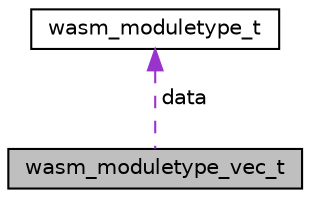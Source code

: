digraph "wasm_moduletype_vec_t"
{
 // LATEX_PDF_SIZE
  edge [fontname="Helvetica",fontsize="10",labelfontname="Helvetica",labelfontsize="10"];
  node [fontname="Helvetica",fontsize="10",shape=record];
  Node1 [label="wasm_moduletype_vec_t",height=0.2,width=0.4,color="black", fillcolor="grey75", style="filled", fontcolor="black",tooltip="A list of wasm_moduletype_t values."];
  Node2 -> Node1 [dir="back",color="darkorchid3",fontsize="10",style="dashed",label=" data" ,fontname="Helvetica"];
  Node2 [label="wasm_moduletype_t",height=0.2,width=0.4,color="black", fillcolor="white", style="filled",URL="$structwasm__moduletype__t.html",tooltip="An opaque object representing the type of a function."];
}
